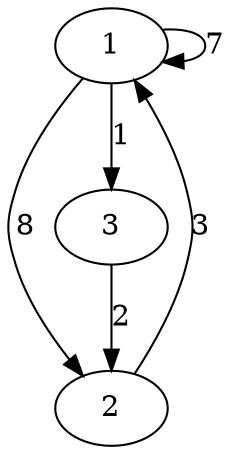 digraph {
    1 -> 1 [label = 7];
    1 -> 2 [label = 8];
    1 -> 3 [label = 1];
    2 -> 1 [label = 3];
    3 -> 2 [label = 2];
}
